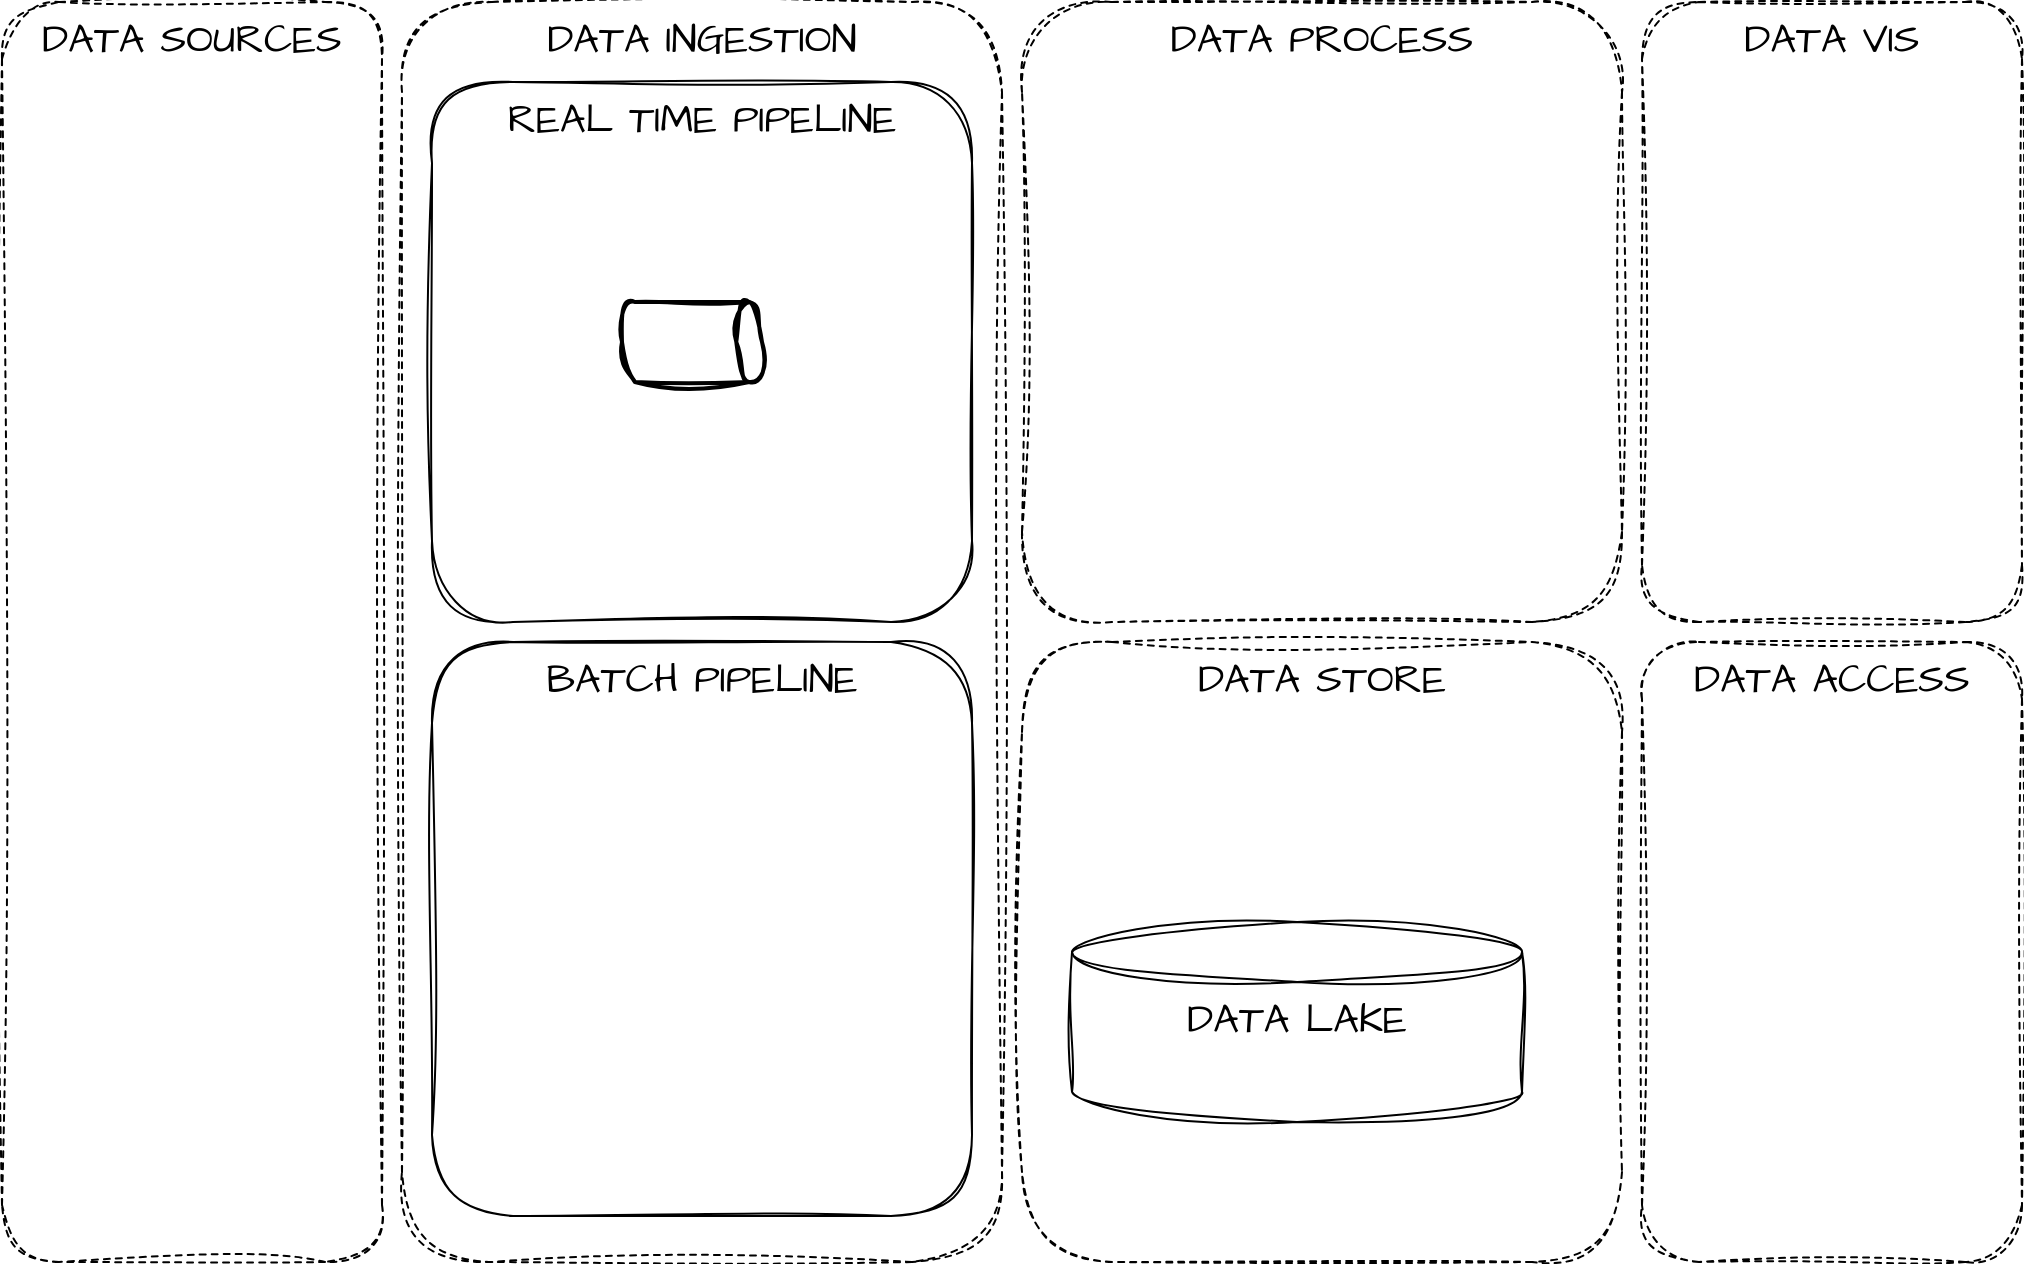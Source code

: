 <mxfile version="20.8.15" type="device"><diagram name="Página-1" id="xuYuwhjbDNNOReapggMW"><mxGraphModel dx="1434" dy="796" grid="1" gridSize="10" guides="1" tooltips="1" connect="1" arrows="1" fold="1" page="1" pageScale="1" pageWidth="1169" pageHeight="827" math="0" shadow="0"><root><mxCell id="0"/><mxCell id="1" parent="0"/><mxCell id="eivsAV_qpKg-yeaX88Du-2" value="" style="strokeWidth=2;html=1;shape=mxgraph.flowchart.direct_data;whiteSpace=wrap;sketch=1;hachureGap=4;jiggle=2;curveFitting=1;fontFamily=Architects Daughter;fontSource=https%3A%2F%2Ffonts.googleapis.com%2Fcss%3Ffamily%3DArchitects%2BDaughter;fontSize=20;" vertex="1" parent="1"><mxGeometry x="320" y="240" width="70" height="40" as="geometry"/></mxCell><mxCell id="eivsAV_qpKg-yeaX88Du-3" value="&lt;div style=&quot;text-align: justify;&quot;&gt;&lt;span style=&quot;background-color: initial;&quot;&gt;DATA INGESTION&lt;/span&gt;&lt;/div&gt;" style="rounded=1;whiteSpace=wrap;html=1;sketch=1;hachureGap=4;jiggle=2;curveFitting=1;fontFamily=Architects Daughter;fontSource=https%3A%2F%2Ffonts.googleapis.com%2Fcss%3Ffamily%3DArchitects%2BDaughter;fontSize=20;dashed=1;imageVerticalAlign=middle;fillColor=none;horizontal=1;verticalAlign=top;" vertex="1" parent="1"><mxGeometry x="210" y="90" width="300" height="630" as="geometry"/></mxCell><mxCell id="eivsAV_qpKg-yeaX88Du-4" value="DATA LAKE" style="shape=cylinder3;whiteSpace=wrap;html=1;boundedLbl=1;backgroundOutline=1;size=15;sketch=1;hachureGap=4;jiggle=2;curveFitting=1;fontFamily=Architects Daughter;fontSource=https%3A%2F%2Ffonts.googleapis.com%2Fcss%3Ffamily%3DArchitects%2BDaughter;fontSize=20;verticalAlign=top;" vertex="1" parent="1"><mxGeometry x="545" y="550" width="225" height="100" as="geometry"/></mxCell><mxCell id="eivsAV_qpKg-yeaX88Du-5" value="&lt;div style=&quot;text-align: justify;&quot;&gt;&lt;span style=&quot;background-color: initial;&quot;&gt;DATA SOURCES&lt;/span&gt;&lt;/div&gt;" style="rounded=1;whiteSpace=wrap;html=1;sketch=1;hachureGap=4;jiggle=2;curveFitting=1;fontFamily=Architects Daughter;fontSource=https%3A%2F%2Ffonts.googleapis.com%2Fcss%3Ffamily%3DArchitects%2BDaughter;fontSize=20;dashed=1;imageVerticalAlign=middle;fillColor=none;horizontal=1;verticalAlign=top;" vertex="1" parent="1"><mxGeometry x="10" y="90" width="190" height="630" as="geometry"/></mxCell><mxCell id="eivsAV_qpKg-yeaX88Du-6" value="&lt;div style=&quot;text-align: justify;&quot;&gt;&lt;span style=&quot;background-color: initial;&quot;&gt;DATA PROCESS&lt;/span&gt;&lt;/div&gt;" style="rounded=1;whiteSpace=wrap;html=1;sketch=1;hachureGap=4;jiggle=2;curveFitting=1;fontFamily=Architects Daughter;fontSource=https%3A%2F%2Ffonts.googleapis.com%2Fcss%3Ffamily%3DArchitects%2BDaughter;fontSize=20;dashed=1;imageVerticalAlign=middle;fillColor=none;horizontal=1;verticalAlign=top;" vertex="1" parent="1"><mxGeometry x="520" y="90" width="300" height="310" as="geometry"/></mxCell><mxCell id="eivsAV_qpKg-yeaX88Du-7" value="&lt;div style=&quot;text-align: justify;&quot;&gt;&lt;span style=&quot;background-color: initial;&quot;&gt;DATA STORE&lt;/span&gt;&lt;/div&gt;" style="rounded=1;whiteSpace=wrap;html=1;sketch=1;hachureGap=4;jiggle=2;curveFitting=1;fontFamily=Architects Daughter;fontSource=https%3A%2F%2Ffonts.googleapis.com%2Fcss%3Ffamily%3DArchitects%2BDaughter;fontSize=20;dashed=1;imageVerticalAlign=middle;fillColor=none;horizontal=1;verticalAlign=top;" vertex="1" parent="1"><mxGeometry x="520" y="410" width="300" height="310" as="geometry"/></mxCell><mxCell id="eivsAV_qpKg-yeaX88Du-8" value="&lt;div style=&quot;text-align: justify;&quot;&gt;REAL TIME PIPELINE&lt;/div&gt;" style="rounded=1;whiteSpace=wrap;html=1;sketch=1;hachureGap=4;jiggle=2;curveFitting=1;fontFamily=Architects Daughter;fontSource=https%3A%2F%2Ffonts.googleapis.com%2Fcss%3Ffamily%3DArchitects%2BDaughter;fontSize=20;imageVerticalAlign=middle;fillColor=none;horizontal=1;verticalAlign=top;" vertex="1" parent="1"><mxGeometry x="225" y="130" width="270" height="270" as="geometry"/></mxCell><mxCell id="eivsAV_qpKg-yeaX88Du-9" value="&lt;div style=&quot;text-align: justify;&quot;&gt;BATCH PIPELINE&lt;/div&gt;" style="rounded=1;whiteSpace=wrap;html=1;sketch=1;hachureGap=4;jiggle=2;curveFitting=1;fontFamily=Architects Daughter;fontSource=https%3A%2F%2Ffonts.googleapis.com%2Fcss%3Ffamily%3DArchitects%2BDaughter;fontSize=20;imageVerticalAlign=middle;fillColor=none;horizontal=1;verticalAlign=top;" vertex="1" parent="1"><mxGeometry x="225" y="410" width="270" height="287" as="geometry"/></mxCell><mxCell id="eivsAV_qpKg-yeaX88Du-10" value="&lt;div style=&quot;text-align: justify;&quot;&gt;&lt;span style=&quot;background-color: initial;&quot;&gt;DATA VIS&lt;/span&gt;&lt;/div&gt;" style="rounded=1;whiteSpace=wrap;html=1;sketch=1;hachureGap=4;jiggle=2;curveFitting=1;fontFamily=Architects Daughter;fontSource=https%3A%2F%2Ffonts.googleapis.com%2Fcss%3Ffamily%3DArchitects%2BDaughter;fontSize=20;dashed=1;imageVerticalAlign=middle;fillColor=none;horizontal=1;verticalAlign=top;" vertex="1" parent="1"><mxGeometry x="830" y="90" width="190" height="310" as="geometry"/></mxCell><mxCell id="eivsAV_qpKg-yeaX88Du-12" value="&lt;div style=&quot;text-align: justify;&quot;&gt;&lt;span style=&quot;background-color: initial;&quot;&gt;DATA ACCESS&lt;/span&gt;&lt;/div&gt;" style="rounded=1;whiteSpace=wrap;html=1;sketch=1;hachureGap=4;jiggle=2;curveFitting=1;fontFamily=Architects Daughter;fontSource=https%3A%2F%2Ffonts.googleapis.com%2Fcss%3Ffamily%3DArchitects%2BDaughter;fontSize=20;dashed=1;imageVerticalAlign=middle;fillColor=none;horizontal=1;verticalAlign=top;" vertex="1" parent="1"><mxGeometry x="830" y="410" width="190" height="310" as="geometry"/></mxCell></root></mxGraphModel></diagram></mxfile>